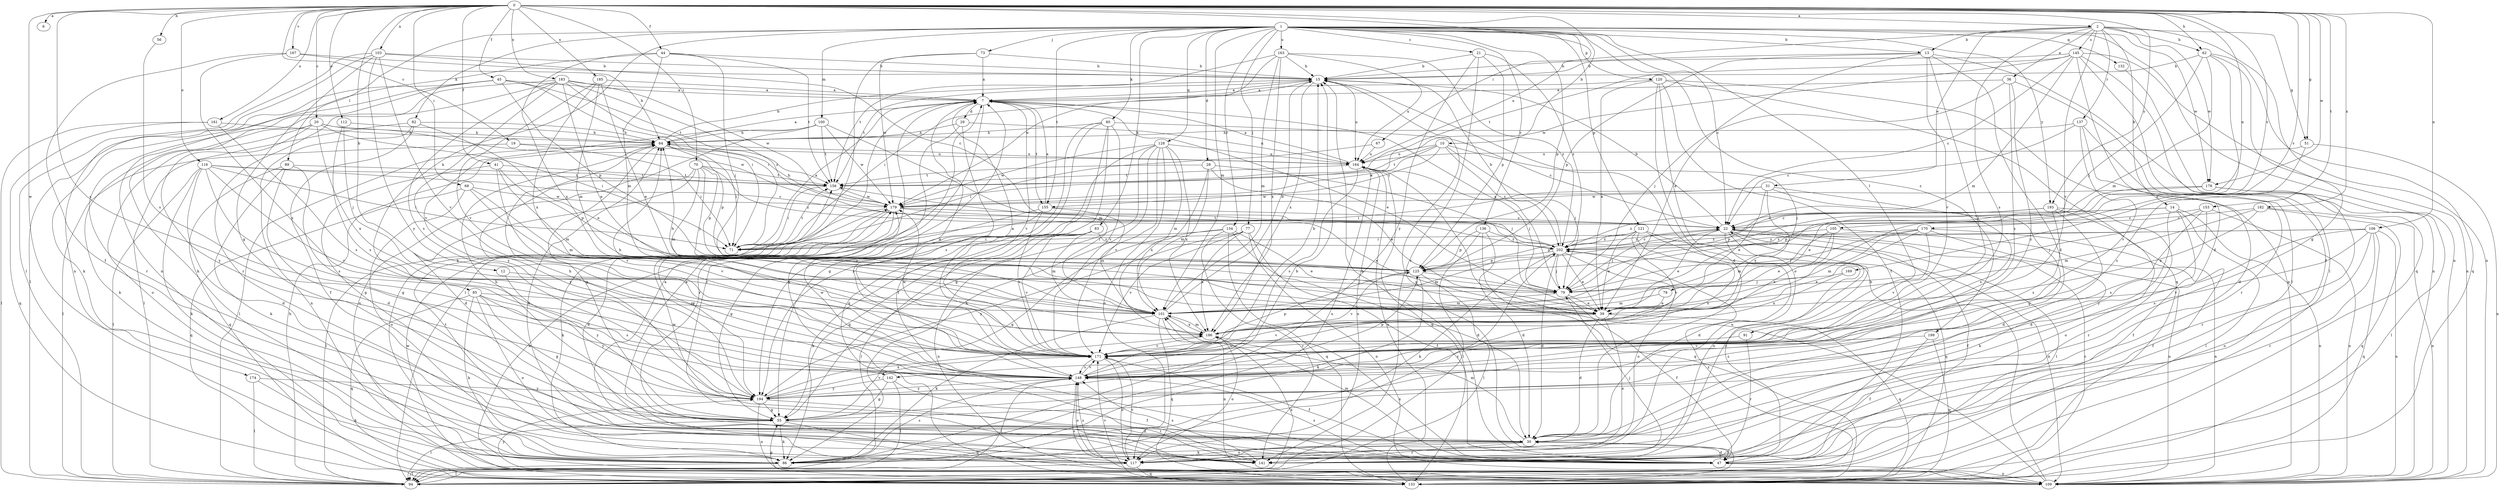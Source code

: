 strict digraph  {
0;
1;
2;
6;
7;
10;
12;
13;
14;
15;
19;
20;
21;
22;
28;
29;
30;
31;
36;
39;
41;
44;
45;
47;
51;
55;
56;
62;
64;
67;
68;
70;
71;
73;
77;
78;
79;
80;
82;
83;
85;
86;
89;
91;
94;
100;
101;
103;
105;
106;
109;
112;
116;
117;
120;
121;
125;
128;
132;
133;
134;
136;
137;
141;
142;
145;
148;
153;
155;
156;
161;
163;
164;
167;
169;
170;
171;
174;
178;
179;
182;
183;
185;
186;
193;
194;
199;
202;
0 -> 2  [label=a];
0 -> 6  [label=a];
0 -> 10  [label=b];
0 -> 12  [label=b];
0 -> 19  [label=c];
0 -> 20  [label=c];
0 -> 41  [label=f];
0 -> 44  [label=f];
0 -> 45  [label=f];
0 -> 51  [label=g];
0 -> 56  [label=h];
0 -> 62  [label=h];
0 -> 67  [label=i];
0 -> 68  [label=i];
0 -> 70  [label=i];
0 -> 103  [label=n];
0 -> 105  [label=n];
0 -> 106  [label=n];
0 -> 112  [label=o];
0 -> 116  [label=o];
0 -> 142  [label=s];
0 -> 153  [label=t];
0 -> 161  [label=u];
0 -> 167  [label=v];
0 -> 169  [label=v];
0 -> 170  [label=v];
0 -> 174  [label=w];
0 -> 178  [label=w];
0 -> 182  [label=x];
0 -> 183  [label=x];
0 -> 185  [label=x];
0 -> 193  [label=y];
1 -> 13  [label=b];
1 -> 21  [label=c];
1 -> 22  [label=c];
1 -> 28  [label=d];
1 -> 73  [label=j];
1 -> 77  [label=j];
1 -> 80  [label=k];
1 -> 82  [label=k];
1 -> 83  [label=k];
1 -> 85  [label=k];
1 -> 89  [label=l];
1 -> 91  [label=l];
1 -> 100  [label=m];
1 -> 101  [label=m];
1 -> 109  [label=n];
1 -> 120  [label=p];
1 -> 121  [label=p];
1 -> 125  [label=p];
1 -> 128  [label=q];
1 -> 132  [label=q];
1 -> 134  [label=r];
1 -> 136  [label=r];
1 -> 155  [label=t];
1 -> 163  [label=u];
1 -> 178  [label=w];
1 -> 193  [label=y];
1 -> 199  [label=z];
2 -> 13  [label=b];
2 -> 14  [label=b];
2 -> 31  [label=e];
2 -> 36  [label=e];
2 -> 51  [label=g];
2 -> 62  [label=h];
2 -> 109  [label=n];
2 -> 137  [label=r];
2 -> 142  [label=s];
2 -> 145  [label=s];
2 -> 164  [label=u];
2 -> 171  [label=v];
2 -> 178  [label=w];
7 -> 29  [label=d];
7 -> 39  [label=e];
7 -> 94  [label=l];
7 -> 141  [label=r];
7 -> 155  [label=t];
7 -> 171  [label=v];
10 -> 78  [label=j];
10 -> 79  [label=j];
10 -> 155  [label=t];
10 -> 156  [label=t];
10 -> 164  [label=u];
10 -> 179  [label=w];
10 -> 202  [label=z];
12 -> 79  [label=j];
12 -> 194  [label=y];
13 -> 15  [label=b];
13 -> 30  [label=d];
13 -> 39  [label=e];
13 -> 125  [label=p];
13 -> 133  [label=q];
13 -> 148  [label=s];
13 -> 171  [label=v];
14 -> 22  [label=c];
14 -> 30  [label=d];
14 -> 47  [label=f];
14 -> 94  [label=l];
14 -> 109  [label=n];
14 -> 125  [label=p];
15 -> 7  [label=a];
15 -> 71  [label=i];
15 -> 133  [label=q];
15 -> 156  [label=t];
15 -> 164  [label=u];
15 -> 186  [label=x];
19 -> 71  [label=i];
19 -> 94  [label=l];
19 -> 164  [label=u];
20 -> 64  [label=h];
20 -> 71  [label=i];
20 -> 86  [label=k];
20 -> 117  [label=o];
20 -> 179  [label=w];
20 -> 186  [label=x];
20 -> 194  [label=y];
21 -> 15  [label=b];
21 -> 125  [label=p];
21 -> 141  [label=r];
21 -> 194  [label=y];
21 -> 202  [label=z];
22 -> 15  [label=b];
22 -> 30  [label=d];
22 -> 39  [label=e];
22 -> 47  [label=f];
22 -> 79  [label=j];
22 -> 94  [label=l];
22 -> 109  [label=n];
22 -> 117  [label=o];
22 -> 202  [label=z];
28 -> 39  [label=e];
28 -> 79  [label=j];
28 -> 101  [label=m];
28 -> 156  [label=t];
28 -> 186  [label=x];
29 -> 64  [label=h];
29 -> 141  [label=r];
29 -> 148  [label=s];
29 -> 164  [label=u];
30 -> 47  [label=f];
30 -> 86  [label=k];
30 -> 101  [label=m];
30 -> 117  [label=o];
30 -> 141  [label=r];
30 -> 179  [label=w];
31 -> 39  [label=e];
31 -> 55  [label=g];
31 -> 71  [label=i];
31 -> 148  [label=s];
31 -> 179  [label=w];
31 -> 186  [label=x];
36 -> 7  [label=a];
36 -> 79  [label=j];
36 -> 94  [label=l];
36 -> 148  [label=s];
36 -> 194  [label=y];
39 -> 30  [label=d];
39 -> 64  [label=h];
39 -> 117  [label=o];
39 -> 133  [label=q];
39 -> 171  [label=v];
41 -> 55  [label=g];
41 -> 101  [label=m];
41 -> 125  [label=p];
41 -> 156  [label=t];
41 -> 171  [label=v];
44 -> 15  [label=b];
44 -> 79  [label=j];
44 -> 101  [label=m];
44 -> 109  [label=n];
44 -> 156  [label=t];
44 -> 186  [label=x];
45 -> 7  [label=a];
45 -> 71  [label=i];
45 -> 86  [label=k];
45 -> 94  [label=l];
45 -> 125  [label=p];
45 -> 141  [label=r];
45 -> 156  [label=t];
47 -> 7  [label=a];
47 -> 15  [label=b];
47 -> 30  [label=d];
47 -> 101  [label=m];
47 -> 109  [label=n];
47 -> 148  [label=s];
47 -> 186  [label=x];
47 -> 202  [label=z];
51 -> 109  [label=n];
51 -> 148  [label=s];
51 -> 164  [label=u];
55 -> 30  [label=d];
55 -> 64  [label=h];
55 -> 86  [label=k];
55 -> 94  [label=l];
55 -> 109  [label=n];
56 -> 148  [label=s];
62 -> 15  [label=b];
62 -> 55  [label=g];
62 -> 79  [label=j];
62 -> 101  [label=m];
62 -> 133  [label=q];
62 -> 186  [label=x];
64 -> 7  [label=a];
64 -> 15  [label=b];
64 -> 55  [label=g];
64 -> 71  [label=i];
64 -> 94  [label=l];
64 -> 125  [label=p];
64 -> 164  [label=u];
67 -> 71  [label=i];
67 -> 164  [label=u];
68 -> 101  [label=m];
68 -> 117  [label=o];
68 -> 133  [label=q];
68 -> 171  [label=v];
68 -> 179  [label=w];
70 -> 30  [label=d];
70 -> 79  [label=j];
70 -> 101  [label=m];
70 -> 125  [label=p];
70 -> 156  [label=t];
70 -> 194  [label=y];
70 -> 202  [label=z];
71 -> 7  [label=a];
71 -> 156  [label=t];
73 -> 7  [label=a];
73 -> 15  [label=b];
73 -> 86  [label=k];
73 -> 179  [label=w];
77 -> 47  [label=f];
77 -> 71  [label=i];
77 -> 109  [label=n];
77 -> 171  [label=v];
77 -> 186  [label=x];
77 -> 194  [label=y];
78 -> 39  [label=e];
78 -> 101  [label=m];
79 -> 7  [label=a];
79 -> 39  [label=e];
79 -> 47  [label=f];
79 -> 101  [label=m];
80 -> 22  [label=c];
80 -> 47  [label=f];
80 -> 55  [label=g];
80 -> 64  [label=h];
80 -> 133  [label=q];
80 -> 171  [label=v];
80 -> 194  [label=y];
82 -> 39  [label=e];
82 -> 47  [label=f];
82 -> 64  [label=h];
82 -> 94  [label=l];
82 -> 109  [label=n];
83 -> 55  [label=g];
83 -> 86  [label=k];
83 -> 94  [label=l];
83 -> 101  [label=m];
83 -> 109  [label=n];
83 -> 171  [label=v];
83 -> 202  [label=z];
85 -> 55  [label=g];
85 -> 86  [label=k];
85 -> 101  [label=m];
85 -> 117  [label=o];
85 -> 133  [label=q];
85 -> 148  [label=s];
85 -> 194  [label=y];
86 -> 15  [label=b];
86 -> 94  [label=l];
86 -> 148  [label=s];
86 -> 164  [label=u];
86 -> 202  [label=z];
89 -> 30  [label=d];
89 -> 55  [label=g];
89 -> 86  [label=k];
89 -> 133  [label=q];
89 -> 156  [label=t];
91 -> 141  [label=r];
91 -> 171  [label=v];
94 -> 64  [label=h];
94 -> 186  [label=x];
94 -> 202  [label=z];
100 -> 64  [label=h];
100 -> 101  [label=m];
100 -> 109  [label=n];
100 -> 156  [label=t];
100 -> 179  [label=w];
100 -> 194  [label=y];
101 -> 15  [label=b];
101 -> 86  [label=k];
101 -> 109  [label=n];
101 -> 133  [label=q];
101 -> 186  [label=x];
103 -> 15  [label=b];
103 -> 22  [label=c];
103 -> 55  [label=g];
103 -> 94  [label=l];
103 -> 109  [label=n];
103 -> 171  [label=v];
103 -> 194  [label=y];
105 -> 39  [label=e];
105 -> 101  [label=m];
105 -> 109  [label=n];
105 -> 186  [label=x];
105 -> 202  [label=z];
106 -> 71  [label=i];
106 -> 109  [label=n];
106 -> 117  [label=o];
106 -> 133  [label=q];
106 -> 141  [label=r];
106 -> 148  [label=s];
106 -> 171  [label=v];
106 -> 202  [label=z];
109 -> 15  [label=b];
109 -> 148  [label=s];
109 -> 164  [label=u];
109 -> 194  [label=y];
112 -> 64  [label=h];
112 -> 79  [label=j];
112 -> 148  [label=s];
116 -> 22  [label=c];
116 -> 30  [label=d];
116 -> 71  [label=i];
116 -> 86  [label=k];
116 -> 94  [label=l];
116 -> 148  [label=s];
116 -> 156  [label=t];
116 -> 171  [label=v];
117 -> 7  [label=a];
117 -> 22  [label=c];
117 -> 94  [label=l];
117 -> 133  [label=q];
117 -> 148  [label=s];
117 -> 156  [label=t];
117 -> 171  [label=v];
120 -> 7  [label=a];
120 -> 30  [label=d];
120 -> 39  [label=e];
120 -> 47  [label=f];
120 -> 109  [label=n];
120 -> 117  [label=o];
120 -> 133  [label=q];
121 -> 39  [label=e];
121 -> 109  [label=n];
121 -> 125  [label=p];
121 -> 133  [label=q];
121 -> 148  [label=s];
121 -> 171  [label=v];
121 -> 202  [label=z];
125 -> 79  [label=j];
125 -> 86  [label=k];
125 -> 94  [label=l];
125 -> 171  [label=v];
128 -> 55  [label=g];
128 -> 86  [label=k];
128 -> 101  [label=m];
128 -> 117  [label=o];
128 -> 164  [label=u];
128 -> 171  [label=v];
128 -> 179  [label=w];
128 -> 186  [label=x];
128 -> 194  [label=y];
132 -> 109  [label=n];
133 -> 22  [label=c];
133 -> 55  [label=g];
133 -> 164  [label=u];
133 -> 171  [label=v];
133 -> 179  [label=w];
134 -> 30  [label=d];
134 -> 39  [label=e];
134 -> 55  [label=g];
134 -> 71  [label=i];
134 -> 133  [label=q];
134 -> 141  [label=r];
136 -> 30  [label=d];
136 -> 94  [label=l];
136 -> 125  [label=p];
136 -> 133  [label=q];
136 -> 202  [label=z];
137 -> 22  [label=c];
137 -> 30  [label=d];
137 -> 64  [label=h];
137 -> 141  [label=r];
137 -> 171  [label=v];
141 -> 7  [label=a];
141 -> 64  [label=h];
141 -> 79  [label=j];
141 -> 148  [label=s];
142 -> 47  [label=f];
142 -> 55  [label=g];
142 -> 94  [label=l];
142 -> 194  [label=y];
145 -> 15  [label=b];
145 -> 22  [label=c];
145 -> 30  [label=d];
145 -> 47  [label=f];
145 -> 94  [label=l];
145 -> 101  [label=m];
145 -> 109  [label=n];
145 -> 156  [label=t];
145 -> 179  [label=w];
148 -> 7  [label=a];
148 -> 15  [label=b];
148 -> 94  [label=l];
148 -> 117  [label=o];
148 -> 125  [label=p];
148 -> 171  [label=v];
148 -> 179  [label=w];
148 -> 194  [label=y];
153 -> 22  [label=c];
153 -> 79  [label=j];
153 -> 109  [label=n];
153 -> 148  [label=s];
153 -> 194  [label=y];
155 -> 7  [label=a];
155 -> 22  [label=c];
155 -> 55  [label=g];
155 -> 101  [label=m];
155 -> 109  [label=n];
155 -> 171  [label=v];
156 -> 71  [label=i];
156 -> 179  [label=w];
161 -> 64  [label=h];
161 -> 94  [label=l];
161 -> 133  [label=q];
161 -> 148  [label=s];
163 -> 15  [label=b];
163 -> 101  [label=m];
163 -> 156  [label=t];
163 -> 164  [label=u];
163 -> 179  [label=w];
163 -> 186  [label=x];
163 -> 202  [label=z];
164 -> 7  [label=a];
164 -> 79  [label=j];
164 -> 117  [label=o];
164 -> 133  [label=q];
164 -> 148  [label=s];
164 -> 156  [label=t];
167 -> 15  [label=b];
167 -> 47  [label=f];
167 -> 64  [label=h];
167 -> 148  [label=s];
169 -> 79  [label=j];
169 -> 186  [label=x];
170 -> 47  [label=f];
170 -> 79  [label=j];
170 -> 86  [label=k];
170 -> 101  [label=m];
170 -> 171  [label=v];
170 -> 186  [label=x];
170 -> 202  [label=z];
171 -> 7  [label=a];
171 -> 47  [label=f];
171 -> 64  [label=h];
171 -> 117  [label=o];
171 -> 125  [label=p];
171 -> 148  [label=s];
171 -> 179  [label=w];
174 -> 86  [label=k];
174 -> 94  [label=l];
174 -> 194  [label=y];
178 -> 39  [label=e];
178 -> 94  [label=l];
178 -> 141  [label=r];
178 -> 179  [label=w];
179 -> 22  [label=c];
179 -> 30  [label=d];
179 -> 39  [label=e];
179 -> 64  [label=h];
179 -> 86  [label=k];
179 -> 94  [label=l];
179 -> 194  [label=y];
182 -> 22  [label=c];
182 -> 39  [label=e];
182 -> 101  [label=m];
182 -> 109  [label=n];
182 -> 133  [label=q];
183 -> 7  [label=a];
183 -> 39  [label=e];
183 -> 71  [label=i];
183 -> 86  [label=k];
183 -> 141  [label=r];
183 -> 148  [label=s];
183 -> 171  [label=v];
183 -> 179  [label=w];
183 -> 202  [label=z];
185 -> 7  [label=a];
185 -> 39  [label=e];
185 -> 101  [label=m];
185 -> 171  [label=v];
185 -> 186  [label=x];
186 -> 101  [label=m];
186 -> 117  [label=o];
186 -> 171  [label=v];
193 -> 22  [label=c];
193 -> 30  [label=d];
193 -> 117  [label=o];
193 -> 125  [label=p];
193 -> 141  [label=r];
193 -> 148  [label=s];
193 -> 202  [label=z];
194 -> 55  [label=g];
194 -> 64  [label=h];
194 -> 109  [label=n];
194 -> 141  [label=r];
194 -> 171  [label=v];
194 -> 186  [label=x];
199 -> 47  [label=f];
199 -> 133  [label=q];
199 -> 171  [label=v];
202 -> 15  [label=b];
202 -> 22  [label=c];
202 -> 30  [label=d];
202 -> 39  [label=e];
202 -> 79  [label=j];
202 -> 86  [label=k];
202 -> 101  [label=m];
202 -> 117  [label=o];
202 -> 125  [label=p];
202 -> 156  [label=t];
}
